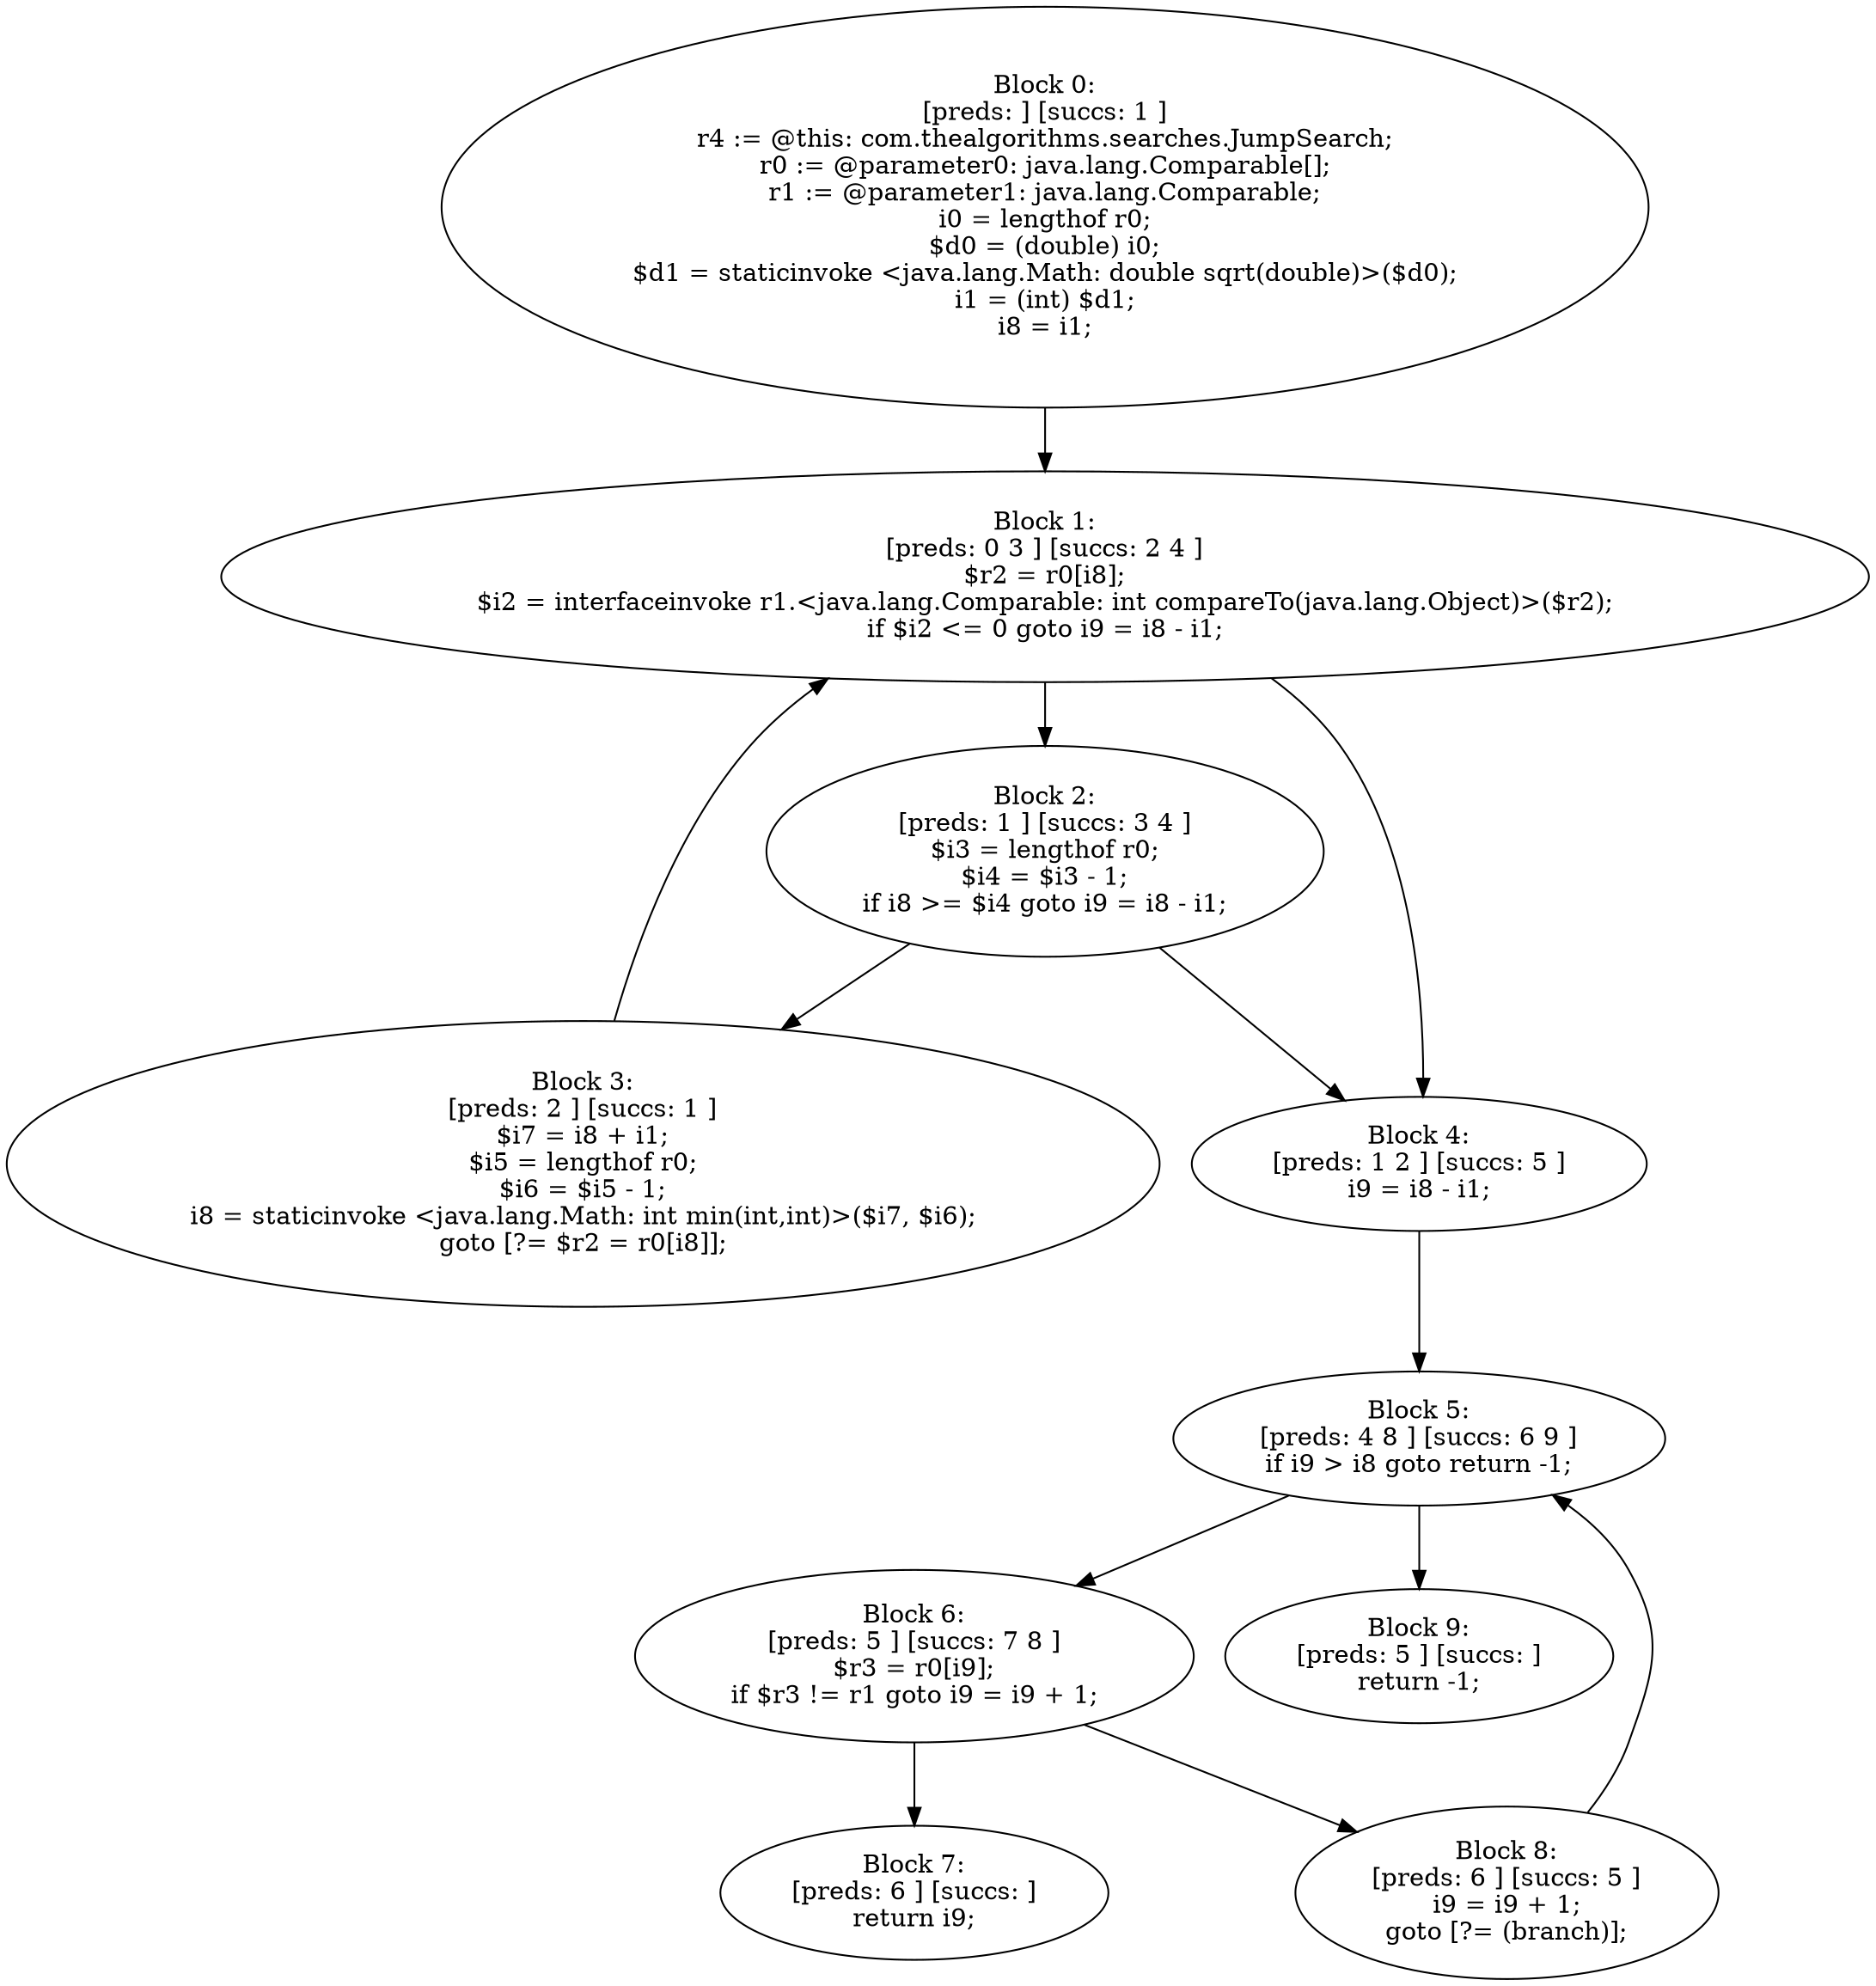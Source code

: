 digraph "unitGraph" {
    "Block 0:
[preds: ] [succs: 1 ]
r4 := @this: com.thealgorithms.searches.JumpSearch;
r0 := @parameter0: java.lang.Comparable[];
r1 := @parameter1: java.lang.Comparable;
i0 = lengthof r0;
$d0 = (double) i0;
$d1 = staticinvoke <java.lang.Math: double sqrt(double)>($d0);
i1 = (int) $d1;
i8 = i1;
"
    "Block 1:
[preds: 0 3 ] [succs: 2 4 ]
$r2 = r0[i8];
$i2 = interfaceinvoke r1.<java.lang.Comparable: int compareTo(java.lang.Object)>($r2);
if $i2 <= 0 goto i9 = i8 - i1;
"
    "Block 2:
[preds: 1 ] [succs: 3 4 ]
$i3 = lengthof r0;
$i4 = $i3 - 1;
if i8 >= $i4 goto i9 = i8 - i1;
"
    "Block 3:
[preds: 2 ] [succs: 1 ]
$i7 = i8 + i1;
$i5 = lengthof r0;
$i6 = $i5 - 1;
i8 = staticinvoke <java.lang.Math: int min(int,int)>($i7, $i6);
goto [?= $r2 = r0[i8]];
"
    "Block 4:
[preds: 1 2 ] [succs: 5 ]
i9 = i8 - i1;
"
    "Block 5:
[preds: 4 8 ] [succs: 6 9 ]
if i9 > i8 goto return -1;
"
    "Block 6:
[preds: 5 ] [succs: 7 8 ]
$r3 = r0[i9];
if $r3 != r1 goto i9 = i9 + 1;
"
    "Block 7:
[preds: 6 ] [succs: ]
return i9;
"
    "Block 8:
[preds: 6 ] [succs: 5 ]
i9 = i9 + 1;
goto [?= (branch)];
"
    "Block 9:
[preds: 5 ] [succs: ]
return -1;
"
    "Block 0:
[preds: ] [succs: 1 ]
r4 := @this: com.thealgorithms.searches.JumpSearch;
r0 := @parameter0: java.lang.Comparable[];
r1 := @parameter1: java.lang.Comparable;
i0 = lengthof r0;
$d0 = (double) i0;
$d1 = staticinvoke <java.lang.Math: double sqrt(double)>($d0);
i1 = (int) $d1;
i8 = i1;
"->"Block 1:
[preds: 0 3 ] [succs: 2 4 ]
$r2 = r0[i8];
$i2 = interfaceinvoke r1.<java.lang.Comparable: int compareTo(java.lang.Object)>($r2);
if $i2 <= 0 goto i9 = i8 - i1;
";
    "Block 1:
[preds: 0 3 ] [succs: 2 4 ]
$r2 = r0[i8];
$i2 = interfaceinvoke r1.<java.lang.Comparable: int compareTo(java.lang.Object)>($r2);
if $i2 <= 0 goto i9 = i8 - i1;
"->"Block 2:
[preds: 1 ] [succs: 3 4 ]
$i3 = lengthof r0;
$i4 = $i3 - 1;
if i8 >= $i4 goto i9 = i8 - i1;
";
    "Block 1:
[preds: 0 3 ] [succs: 2 4 ]
$r2 = r0[i8];
$i2 = interfaceinvoke r1.<java.lang.Comparable: int compareTo(java.lang.Object)>($r2);
if $i2 <= 0 goto i9 = i8 - i1;
"->"Block 4:
[preds: 1 2 ] [succs: 5 ]
i9 = i8 - i1;
";
    "Block 2:
[preds: 1 ] [succs: 3 4 ]
$i3 = lengthof r0;
$i4 = $i3 - 1;
if i8 >= $i4 goto i9 = i8 - i1;
"->"Block 3:
[preds: 2 ] [succs: 1 ]
$i7 = i8 + i1;
$i5 = lengthof r0;
$i6 = $i5 - 1;
i8 = staticinvoke <java.lang.Math: int min(int,int)>($i7, $i6);
goto [?= $r2 = r0[i8]];
";
    "Block 2:
[preds: 1 ] [succs: 3 4 ]
$i3 = lengthof r0;
$i4 = $i3 - 1;
if i8 >= $i4 goto i9 = i8 - i1;
"->"Block 4:
[preds: 1 2 ] [succs: 5 ]
i9 = i8 - i1;
";
    "Block 3:
[preds: 2 ] [succs: 1 ]
$i7 = i8 + i1;
$i5 = lengthof r0;
$i6 = $i5 - 1;
i8 = staticinvoke <java.lang.Math: int min(int,int)>($i7, $i6);
goto [?= $r2 = r0[i8]];
"->"Block 1:
[preds: 0 3 ] [succs: 2 4 ]
$r2 = r0[i8];
$i2 = interfaceinvoke r1.<java.lang.Comparable: int compareTo(java.lang.Object)>($r2);
if $i2 <= 0 goto i9 = i8 - i1;
";
    "Block 4:
[preds: 1 2 ] [succs: 5 ]
i9 = i8 - i1;
"->"Block 5:
[preds: 4 8 ] [succs: 6 9 ]
if i9 > i8 goto return -1;
";
    "Block 5:
[preds: 4 8 ] [succs: 6 9 ]
if i9 > i8 goto return -1;
"->"Block 6:
[preds: 5 ] [succs: 7 8 ]
$r3 = r0[i9];
if $r3 != r1 goto i9 = i9 + 1;
";
    "Block 5:
[preds: 4 8 ] [succs: 6 9 ]
if i9 > i8 goto return -1;
"->"Block 9:
[preds: 5 ] [succs: ]
return -1;
";
    "Block 6:
[preds: 5 ] [succs: 7 8 ]
$r3 = r0[i9];
if $r3 != r1 goto i9 = i9 + 1;
"->"Block 7:
[preds: 6 ] [succs: ]
return i9;
";
    "Block 6:
[preds: 5 ] [succs: 7 8 ]
$r3 = r0[i9];
if $r3 != r1 goto i9 = i9 + 1;
"->"Block 8:
[preds: 6 ] [succs: 5 ]
i9 = i9 + 1;
goto [?= (branch)];
";
    "Block 8:
[preds: 6 ] [succs: 5 ]
i9 = i9 + 1;
goto [?= (branch)];
"->"Block 5:
[preds: 4 8 ] [succs: 6 9 ]
if i9 > i8 goto return -1;
";
}
